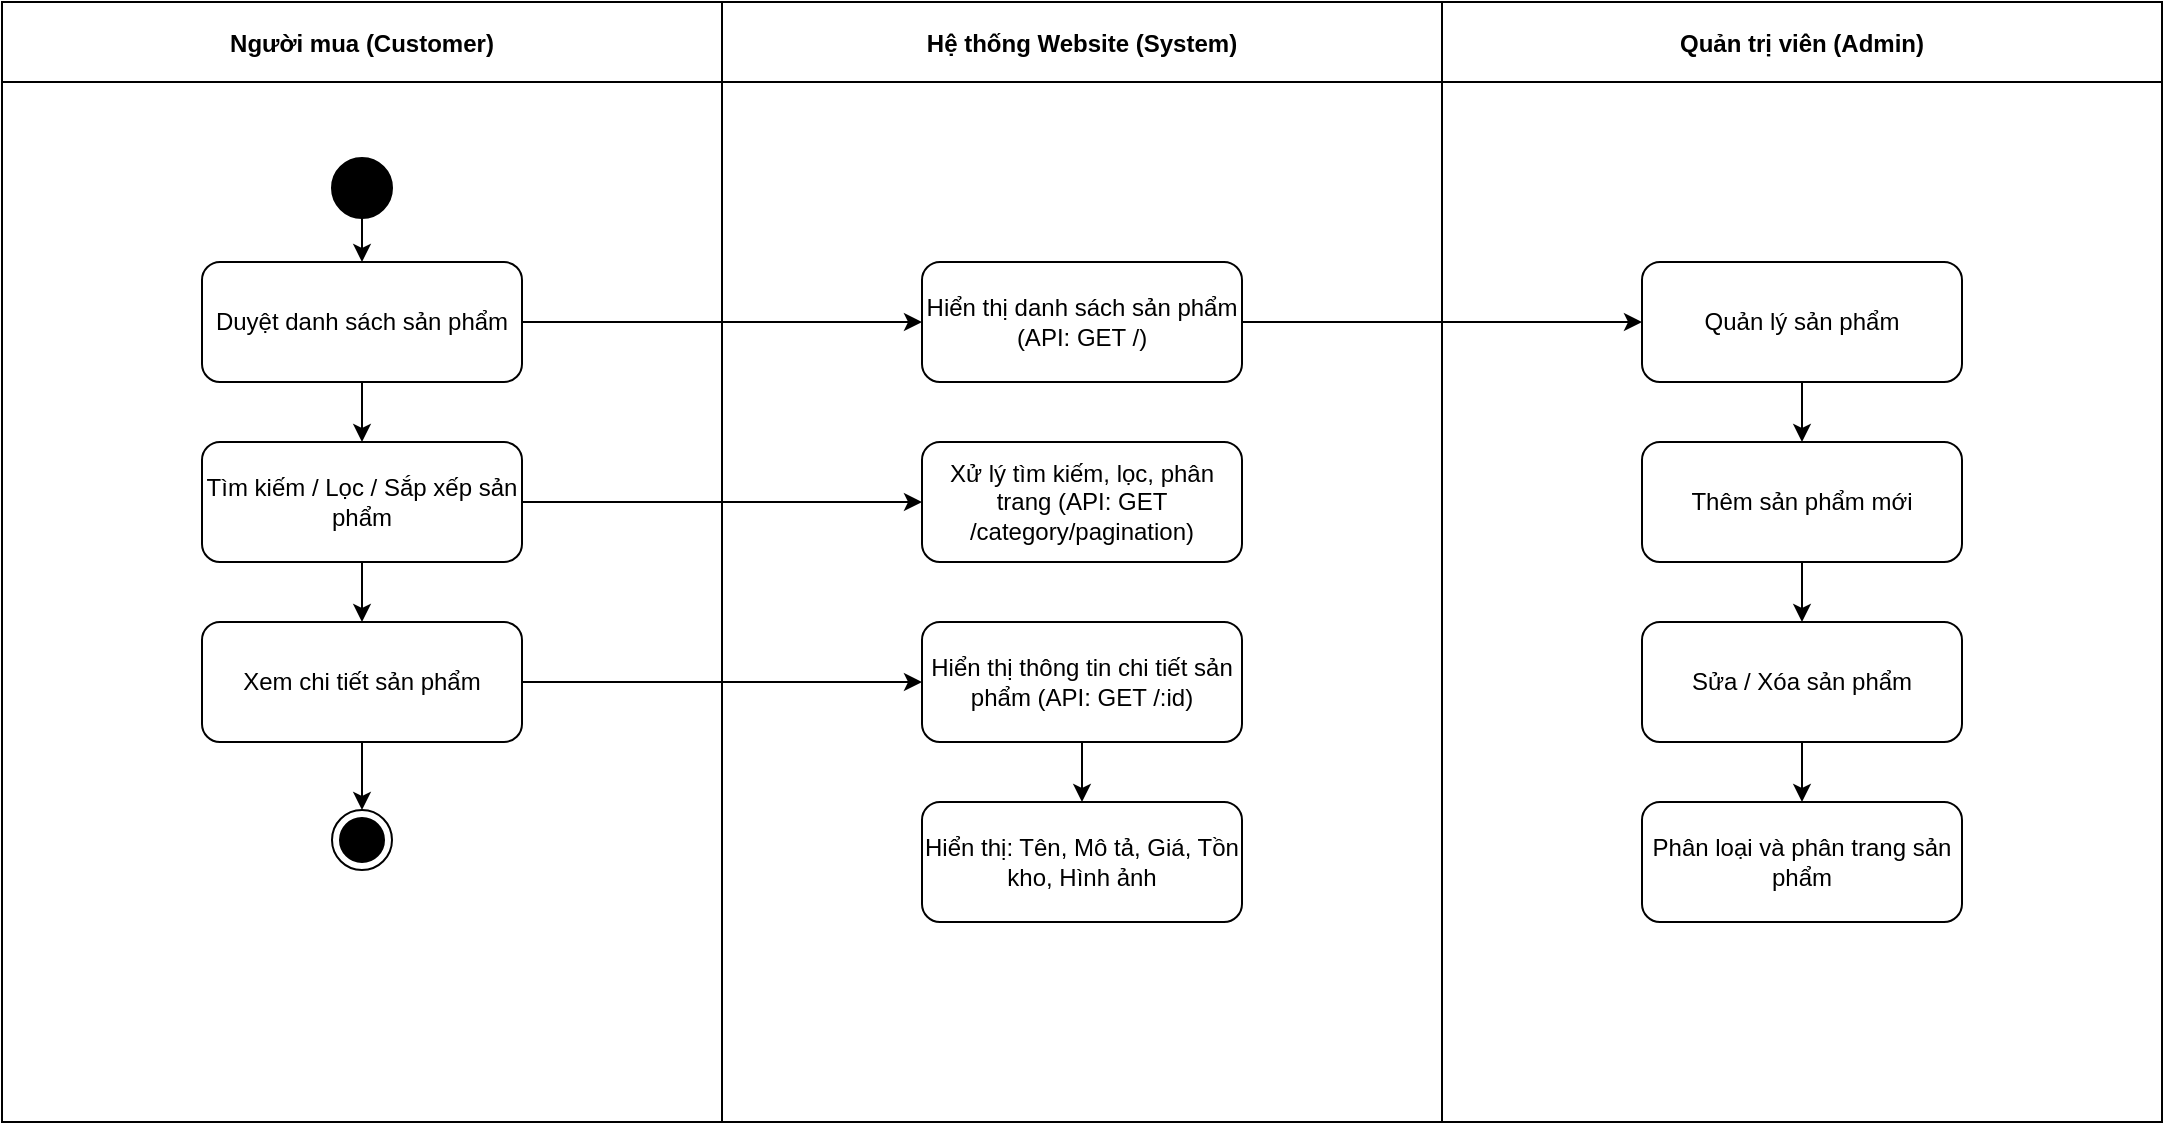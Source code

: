 <mxfile version="28.2.7" pages="4">
  <diagram name="1. Quy trình Danh mục sản phẩm" id="page1">
    <mxGraphModel dx="1246" dy="713" grid="0" gridSize="10" guides="1" tooltips="1" connect="1" arrows="1" fold="1" page="0" pageScale="1" pageWidth="1169" pageHeight="827" math="0" shadow="0">
      <root>
        <mxCell id="0" />
        <mxCell id="1" parent="0" />
        <mxCell id="swimlane-customer" value="Người mua (Customer)" style="swimlane;startSize=40;" parent="1" vertex="1">
          <mxGeometry x="40" y="40" width="360" height="560" as="geometry" />
        </mxCell>
        <mxCell id="browse-products" value="Duyệt danh sách sản phẩm" style="rounded=1;whiteSpace=wrap;html=1;" parent="swimlane-customer" vertex="1">
          <mxGeometry x="100" y="130" width="160" height="60" as="geometry" />
        </mxCell>
        <mxCell id="search-filter" value="Tìm kiếm / Lọc / Sắp xếp sản phẩm" style="rounded=1;whiteSpace=wrap;html=1;" parent="swimlane-customer" vertex="1">
          <mxGeometry x="100" y="220" width="160" height="60" as="geometry" />
        </mxCell>
        <mxCell id="view-detail" value="Xem chi tiết sản phẩm" style="rounded=1;whiteSpace=wrap;html=1;" parent="swimlane-customer" vertex="1">
          <mxGeometry x="100" y="310" width="160" height="60" as="geometry" />
        </mxCell>
        <mxCell id="pdMaPdUw1JlCRbC2kpBL-1" value="" style="ellipse;html=1;shape=endState;fillColor=strokeColor;" vertex="1" parent="swimlane-customer">
          <mxGeometry x="165" y="404" width="30" height="30" as="geometry" />
        </mxCell>
        <mxCell id="pdMaPdUw1JlCRbC2kpBL-2" value="" style="ellipse;fillColor=strokeColor;html=1;" vertex="1" parent="swimlane-customer">
          <mxGeometry x="165" y="78" width="30" height="30" as="geometry" />
        </mxCell>
        <mxCell id="arrow12" value="" style="endArrow=classic;html=1;exitX=0.5;exitY=1;" parent="swimlane-customer" source="view-detail" target="pdMaPdUw1JlCRbC2kpBL-1" edge="1">
          <mxGeometry relative="1" as="geometry">
            <mxPoint x="200" y="370" as="sourcePoint" />
            <mxPoint x="180.0" y="490" as="targetPoint" />
          </mxGeometry>
        </mxCell>
        <mxCell id="swimlane-system" value="Hệ thống Website (System)" style="swimlane;startSize=40;" parent="1" vertex="1">
          <mxGeometry x="400" y="40" width="360" height="560" as="geometry" />
        </mxCell>
        <mxCell id="show-list" value="Hiển thị danh sách sản phẩm (API: GET /)" style="rounded=1;whiteSpace=wrap;html=1;" parent="swimlane-system" vertex="1">
          <mxGeometry x="100" y="130" width="160" height="60" as="geometry" />
        </mxCell>
        <mxCell id="process-search" value="Xử lý tìm kiếm, lọc, phân trang (API: GET /category/pagination)" style="rounded=1;whiteSpace=wrap;html=1;" parent="swimlane-system" vertex="1">
          <mxGeometry x="100" y="220" width="160" height="60" as="geometry" />
        </mxCell>
        <mxCell id="show-detail" value="Hiển thị thông tin chi tiết sản phẩm (API: GET /:id)" style="rounded=1;whiteSpace=wrap;html=1;" parent="swimlane-system" vertex="1">
          <mxGeometry x="100" y="310" width="160" height="60" as="geometry" />
        </mxCell>
        <mxCell id="product-info" value="Hiển thị: Tên, Mô tả, Giá, Tồn kho, Hình ảnh" style="rounded=1;whiteSpace=wrap;html=1;" parent="swimlane-system" vertex="1">
          <mxGeometry x="100" y="400" width="160" height="60" as="geometry" />
        </mxCell>
        <mxCell id="swimlane-admin" value="Quản trị viên (Admin)" style="swimlane;startSize=40;" parent="1" vertex="1">
          <mxGeometry x="760" y="40" width="360" height="560" as="geometry" />
        </mxCell>
        <mxCell id="admin-manage" value="Quản lý sản phẩm" style="rounded=1;whiteSpace=wrap;html=1;" parent="swimlane-admin" vertex="1">
          <mxGeometry x="100" y="130" width="160" height="60" as="geometry" />
        </mxCell>
        <mxCell id="admin-add" value="Thêm sản phẩm mới" style="rounded=1;whiteSpace=wrap;html=1;" parent="swimlane-admin" vertex="1">
          <mxGeometry x="100" y="220" width="160" height="60" as="geometry" />
        </mxCell>
        <mxCell id="admin-edit" value="Sửa / Xóa sản phẩm" style="rounded=1;whiteSpace=wrap;html=1;" parent="swimlane-admin" vertex="1">
          <mxGeometry x="100" y="310" width="160" height="60" as="geometry" />
        </mxCell>
        <mxCell id="admin-categorize" value="Phân loại và phân trang sản phẩm" style="rounded=1;whiteSpace=wrap;html=1;" parent="swimlane-admin" vertex="1">
          <mxGeometry x="100" y="400" width="160" height="60" as="geometry" />
        </mxCell>
        <mxCell id="arrow1" value="" style="endArrow=classic;html=1;exitX=0.5;exitY=1;entryX=0.5;entryY=0;" parent="1" target="browse-products" edge="1">
          <mxGeometry relative="1" as="geometry">
            <mxPoint x="220.0" y="140.0" as="sourcePoint" />
          </mxGeometry>
        </mxCell>
        <mxCell id="arrow2" value="" style="endArrow=classic;html=1;exitX=0.5;exitY=1;entryX=0.5;entryY=0;" parent="1" source="browse-products" target="search-filter" edge="1">
          <mxGeometry relative="1" as="geometry" />
        </mxCell>
        <mxCell id="arrow3" value="" style="endArrow=classic;html=1;exitX=1;exitY=0.5;entryX=0;entryY=0.5;" parent="1" source="browse-products" target="show-list" edge="1">
          <mxGeometry relative="1" as="geometry" />
        </mxCell>
        <mxCell id="arrow4" value="" style="endArrow=classic;html=1;exitX=1;exitY=0.5;entryX=0;entryY=0.5;" parent="1" source="search-filter" target="process-search" edge="1">
          <mxGeometry relative="1" as="geometry" />
        </mxCell>
        <mxCell id="arrow5" value="" style="endArrow=classic;html=1;exitX=0.5;exitY=1;entryX=0.5;entryY=0;" parent="1" source="search-filter" target="view-detail" edge="1">
          <mxGeometry relative="1" as="geometry" />
        </mxCell>
        <mxCell id="arrow6" value="" style="endArrow=classic;html=1;exitX=1;exitY=0.5;entryX=0;entryY=0.5;" parent="1" source="view-detail" target="show-detail" edge="1">
          <mxGeometry relative="1" as="geometry" />
        </mxCell>
        <mxCell id="arrow7" value="" style="endArrow=classic;html=1;exitX=0.5;exitY=1;entryX=0.5;entryY=0;" parent="1" source="show-detail" target="product-info" edge="1">
          <mxGeometry relative="1" as="geometry" />
        </mxCell>
        <mxCell id="arrow9" value="" style="endArrow=classic;html=1;exitX=0.5;exitY=1;entryX=0.5;entryY=0;" parent="1" source="admin-manage" target="admin-add" edge="1">
          <mxGeometry relative="1" as="geometry" />
        </mxCell>
        <mxCell id="arrow10" value="" style="endArrow=classic;html=1;exitX=0.5;exitY=1;entryX=0.5;entryY=0;" parent="1" source="admin-add" target="admin-edit" edge="1">
          <mxGeometry relative="1" as="geometry" />
        </mxCell>
        <mxCell id="arrow11" value="" style="endArrow=classic;html=1;exitX=0.5;exitY=1;entryX=0.5;entryY=0;" parent="1" source="admin-edit" target="admin-categorize" edge="1">
          <mxGeometry relative="1" as="geometry" />
        </mxCell>
        <mxCell id="mtkURLR51YFnrMlDs1Uw-1" value="" style="endArrow=classic;html=1;" edge="1" parent="1" source="show-list" target="admin-manage">
          <mxGeometry relative="1" as="geometry">
            <mxPoint x="702" y="250" as="sourcePoint" />
            <mxPoint x="902" y="250" as="targetPoint" />
          </mxGeometry>
        </mxCell>
      </root>
    </mxGraphModel>
  </diagram>
  <diagram name="2. Quy trình Giỏ hàng" id="page2">
    <mxGraphModel dx="2048" dy="768" grid="0" gridSize="10" guides="1" tooltips="1" connect="1" arrows="1" fold="1" page="0" pageScale="1" pageWidth="1169" pageHeight="827" math="0" shadow="0">
      <root>
        <mxCell id="0" />
        <mxCell id="1" parent="0" />
        <mxCell id="swimlane-customer2" value="Người mua (Customer)" style="swimlane;startSize=40;" parent="1" vertex="1">
          <mxGeometry x="40" y="40" width="400" height="720" as="geometry" />
        </mxCell>
        <mxCell id="browse-products2" value="Xem sản phẩm trong danh mục / chi tiết" style="rounded=1;whiteSpace=wrap;html=1;" parent="swimlane-customer2" vertex="1">
          <mxGeometry x="120" y="130" width="160" height="60" as="geometry" />
        </mxCell>
        <mxCell id="add-to-cart" value="Nhấn &quot;Thêm vào giỏ hàng&quot;" style="rounded=1;whiteSpace=wrap;html=1;" parent="swimlane-customer2" vertex="1">
          <mxGeometry x="120" y="220" width="160" height="60" as="geometry" />
        </mxCell>
        <mxCell id="view-cart" value="Xem giỏ hàng" style="rounded=1;whiteSpace=wrap;html=1;" parent="swimlane-customer2" vertex="1">
          <mxGeometry x="120" y="380" width="160" height="60" as="geometry" />
        </mxCell>
        <mxCell id="decision-delete" value="Xóa sản phẩm?" style="rhombus;whiteSpace=wrap;html=1;" parent="swimlane-customer2" vertex="1">
          <mxGeometry x="140" y="470" width="120" height="80" as="geometry" />
        </mxCell>
        <mxCell id="remove-product" value="Xóa sản phẩm khỏi giỏ" style="rounded=1;whiteSpace=wrap;html=1;" parent="swimlane-customer2" vertex="1">
          <mxGeometry x="120" y="580" width="160" height="60" as="geometry" />
        </mxCell>
        <mxCell id="stNNj4Suh8GQfRIrMgKi-1" value="" style="ellipse;html=1;shape=endState;fillColor=strokeColor;" vertex="1" parent="swimlane-customer2">
          <mxGeometry x="185" y="665" width="30" height="30" as="geometry" />
        </mxCell>
        <mxCell id="arrow2-10" value="Không" style="endArrow=classic;html=1;exitX=0;exitY=0.5;" parent="swimlane-customer2" source="decision-delete" target="stNNj4Suh8GQfRIrMgKi-1" edge="1">
          <mxGeometry relative="1" as="geometry">
            <Array as="points">
              <mxPoint x="40" y="510" />
              <mxPoint x="40" y="680" />
            </Array>
            <mxPoint x="180.0" y="680" as="targetPoint" />
          </mxGeometry>
        </mxCell>
        <mxCell id="arrow2-11" value="" style="endArrow=classic;html=1;exitX=0.5;exitY=1;entryX=0.5;entryY=0;entryDx=0;entryDy=0;" parent="swimlane-customer2" source="remove-product" target="stNNj4Suh8GQfRIrMgKi-1" edge="1">
          <mxGeometry relative="1" as="geometry">
            <mxPoint x="200.0" y="660" as="targetPoint" />
          </mxGeometry>
        </mxCell>
        <mxCell id="stNNj4Suh8GQfRIrMgKi-2" value="" style="ellipse;fillColor=strokeColor;html=1;" vertex="1" parent="swimlane-customer2">
          <mxGeometry x="185.0" y="76" width="30" height="30" as="geometry" />
        </mxCell>
        <mxCell id="arrow2-1" value="" style="endArrow=classic;html=1;exitX=0.5;exitY=1;entryX=0.5;entryY=0;" parent="swimlane-customer2" source="stNNj4Suh8GQfRIrMgKi-2" target="browse-products2" edge="1">
          <mxGeometry relative="1" as="geometry">
            <mxPoint x="200.0" y="100" as="sourcePoint" />
          </mxGeometry>
        </mxCell>
        <mxCell id="swimlane-system2" value="Hệ thống Website (System)" style="swimlane;startSize=40;" parent="1" vertex="1">
          <mxGeometry x="440" y="40" width="400" height="720" as="geometry" />
        </mxCell>
        <mxCell id="save-to-localstorage" value="Lưu vào localStorage (&quot;carts&quot;)" style="rounded=1;whiteSpace=wrap;html=1;" parent="swimlane-system2" vertex="1">
          <mxGeometry x="120" y="220" width="160" height="60" as="geometry" />
        </mxCell>
        <mxCell id="update-cart-ui" value="Cập nhật Redux state và UI giỏ hàng" style="rounded=1;whiteSpace=wrap;html=1;" parent="swimlane-system2" vertex="1">
          <mxGeometry x="120" y="310" width="160" height="60" as="geometry" />
        </mxCell>
        <mxCell id="show-cart-summary" value="Hiển thị tóm tắt giỏ hàng:&lt;div&gt;- Danh sách sản phẩm&lt;br&gt;- Tổng tiền&lt;br&gt;- Phí ship&lt;br&gt;- Khuyến mãi&lt;br&gt;- Tổng đơn hàng&lt;/div&gt;" style="rounded=1;whiteSpace=wrap;html=1;" parent="swimlane-system2" vertex="1">
          <mxGeometry x="100" y="380" width="200" height="100" as="geometry" />
        </mxCell>
        <mxCell id="update-total" value="Cập nhật lại tổng tiền (Sum_Price function)" style="rounded=1;whiteSpace=wrap;html=1;" parent="swimlane-system2" vertex="1">
          <mxGeometry x="120" y="580" width="160" height="60" as="geometry" />
        </mxCell>
        <mxCell id="arrow2-2" value="" style="endArrow=classic;html=1;exitX=0.5;exitY=1;entryX=0.5;entryY=0;" parent="1" source="browse-products2" target="add-to-cart" edge="1">
          <mxGeometry relative="1" as="geometry" />
        </mxCell>
        <mxCell id="arrow2-3" value="" style="endArrow=classic;html=1;exitX=1;exitY=0.5;entryX=0;entryY=0.5;" parent="1" source="add-to-cart" target="save-to-localstorage" edge="1">
          <mxGeometry relative="1" as="geometry" />
        </mxCell>
        <mxCell id="arrow2-4" value="" style="endArrow=classic;html=1;exitX=0.5;exitY=1;entryX=0.5;entryY=0;" parent="1" source="save-to-localstorage" target="update-cart-ui" edge="1">
          <mxGeometry relative="1" as="geometry" />
        </mxCell>
        <mxCell id="arrow2-5" value="" style="endArrow=classic;html=1;exitX=0;exitY=0.5;entryX=0.5;entryY=0;" parent="1" source="update-cart-ui" target="view-cart" edge="1">
          <mxGeometry relative="1" as="geometry" />
        </mxCell>
        <mxCell id="arrow2-6" value="" style="endArrow=classic;html=1;exitX=1;exitY=0.5;entryX=0;entryY=0.5;" parent="1" source="view-cart" target="show-cart-summary" edge="1">
          <mxGeometry relative="1" as="geometry" />
        </mxCell>
        <mxCell id="arrow2-7" value="" style="endArrow=classic;html=1;exitX=0.5;exitY=1;entryX=0.5;entryY=0;" parent="1" source="view-cart" target="decision-delete" edge="1">
          <mxGeometry relative="1" as="geometry" />
        </mxCell>
        <mxCell id="arrow2-8" value="Có" style="endArrow=classic;html=1;exitX=0.5;exitY=1;entryX=0.5;entryY=0;" parent="1" source="decision-delete" target="remove-product" edge="1">
          <mxGeometry relative="1" as="geometry" />
        </mxCell>
        <mxCell id="arrow2-9" value="" style="endArrow=classic;html=1;exitX=1;exitY=0.5;entryX=0;entryY=0.5;" parent="1" source="remove-product" target="update-total" edge="1">
          <mxGeometry relative="1" as="geometry" />
        </mxCell>
      </root>
    </mxGraphModel>
  </diagram>
  <diagram name="3. Quy trình Bán hàng (Đặt hàng + Thanh toán)" id="page3">
    <mxGraphModel dx="2662" dy="998" grid="0" gridSize="10" guides="1" tooltips="1" connect="1" arrows="1" fold="1" page="0" pageScale="1" pageWidth="1169" pageHeight="1400" math="0" shadow="0">
      <root>
        <mxCell id="0" />
        <mxCell id="1" parent="0" />
        <mxCell id="swimlane-customer3" value="Người mua (Customer)" style="swimlane;startSize=40;" parent="1" vertex="1">
          <mxGeometry x="40" y="40" width="340" height="1300" as="geometry" />
        </mxCell>
        <mxCell id="goto-checkout" value="Vào trang Checkout" style="rounded=1;whiteSpace=wrap;html=1;" parent="swimlane-customer3" vertex="1">
          <mxGeometry x="90" y="130" width="160" height="60" as="geometry" />
        </mxCell>
        <mxCell id="enter-info" value="Nhập thông tin:\n- Họ tên\n- Số điện thoại\n- Địa chỉ\n- Email" style="rounded=1;whiteSpace=wrap;html=1;" parent="swimlane-customer3" vertex="1">
          <mxGeometry x="90" y="220" width="160" height="80" as="geometry" />
        </mxCell>
        <mxCell id="choose-payment" value="Chọn phương thức thanh toán" style="rhombus;whiteSpace=wrap;html=1;" parent="swimlane-customer3" vertex="1">
          <mxGeometry x="100" y="420" width="140" height="100" as="geometry" />
        </mxCell>
        <mxCell id="paypal-payment" value="Thanh toán qua PayPal" style="rounded=1;whiteSpace=wrap;html=1;" parent="swimlane-customer3" vertex="1">
          <mxGeometry x="20" y="570" width="130" height="60" as="geometry" />
        </mxCell>
        <mxCell id="cod-payment" value="Thanh toán COD (Khi nhận hàng)" style="rounded=1;whiteSpace=wrap;html=1;" parent="swimlane-customer3" vertex="1">
          <mxGeometry x="190" y="570" width="130" height="60" as="geometry" />
        </mxCell>
        <mxCell id="confirm-order" value="Xác nhận đặt hàng" style="rounded=1;whiteSpace=wrap;html=1;" parent="swimlane-customer3" vertex="1">
          <mxGeometry x="90" y="760" width="160" height="60" as="geometry" />
        </mxCell>
        <mxCell id="receive-email" value="Nhận email xác nhận đơn hàng" style="rounded=1;whiteSpace=wrap;html=1;" parent="swimlane-customer3" vertex="1">
          <mxGeometry x="90" y="1050" width="160" height="60" as="geometry" />
        </mxCell>
        <mxCell id="track-order" value="Theo dõi tình trạng đơn hàng" style="rounded=1;whiteSpace=wrap;html=1;" parent="swimlane-customer3" vertex="1">
          <mxGeometry x="90" y="1140" width="160" height="60" as="geometry" />
        </mxCell>
        <mxCell id="6RuFkRc0bBdisA8JPVy1-1" value="" style="ellipse;fillColor=strokeColor;html=1;" vertex="1" parent="swimlane-customer3">
          <mxGeometry x="155" y="61" width="30" height="30" as="geometry" />
        </mxCell>
        <mxCell id="arrow3-1" value="" style="endArrow=classic;html=1;entryX=0.5;entryY=0;" parent="swimlane-customer3" source="6RuFkRc0bBdisA8JPVy1-1" target="goto-checkout" edge="1">
          <mxGeometry relative="1" as="geometry">
            <mxPoint x="170" y="100.0" as="sourcePoint" />
          </mxGeometry>
        </mxCell>
        <mxCell id="6RuFkRc0bBdisA8JPVy1-5" value="" style="ellipse;html=1;shape=endState;fillColor=strokeColor;" vertex="1" parent="swimlane-customer3">
          <mxGeometry x="155" y="1241" width="30" height="30" as="geometry" />
        </mxCell>
        <mxCell id="arrow3-24" value="" style="endArrow=classic;html=1;exitX=0.5;exitY=1;" parent="swimlane-customer3" source="track-order" target="6RuFkRc0bBdisA8JPVy1-5" edge="1">
          <mxGeometry relative="1" as="geometry">
            <mxPoint x="170" y="1230" as="targetPoint" />
          </mxGeometry>
        </mxCell>
        <mxCell id="swimlane-system3" value="Hệ thống Website (System)" style="swimlane;startSize=40;" parent="1" vertex="1">
          <mxGeometry x="380" y="40" width="380" height="1300" as="geometry" />
        </mxCell>
        <mxCell id="show-checkout-form" value="Hiển thị form thông tin giao hàng" style="rounded=1;whiteSpace=wrap;html=1;" parent="swimlane-system3" vertex="1">
          <mxGeometry x="110" y="130" width="160" height="60" as="geometry" />
        </mxCell>
        <mxCell id="show-address-map" value="Hiển thị bản đồ chọn địa chỉ (Google Maps API)" style="rounded=1;whiteSpace=wrap;html=1;" parent="swimlane-system3" vertex="1">
          <mxGeometry x="110" y="220" width="160" height="60" as="geometry" />
        </mxCell>
        <mxCell id="calculate-shipping" value="Tính phí vận chuyển dựa trên khoảng cách (MapComponent)" style="rounded=1;whiteSpace=wrap;html=1;" parent="swimlane-system3" vertex="1">
          <mxGeometry x="110" y="310" width="160" height="80" as="geometry" />
        </mxCell>
        <mxCell id="validate-info" value="Kiểm tra thông tin hợp lệ (validation)" style="rounded=1;whiteSpace=wrap;html=1;" parent="swimlane-system3" vertex="1">
          <mxGeometry x="110" y="420" width="160" height="60" as="geometry" />
        </mxCell>
        <mxCell id="process-paypal" value="Xử lý thanh toán PayPal (Paypal Component)" style="rounded=1;whiteSpace=wrap;html=1;" parent="swimlane-system3" vertex="1">
          <mxGeometry x="30" y="650" width="140" height="70" as="geometry" />
        </mxCell>
        <mxCell id="process-momo" value="Hỗ trợ thanh toán MoMo (MoMo Component)" style="rounded=1;whiteSpace=wrap;html=1;" parent="swimlane-system3" vertex="1">
          <mxGeometry x="210" y="650" width="140" height="70" as="geometry" />
        </mxCell>
        <mxCell id="check-stock" value="Kiểm tra tồn kho sản phẩm" style="rounded=1;whiteSpace=wrap;html=1;" parent="swimlane-system3" vertex="1">
          <mxGeometry x="110" y="760" width="160" height="60" as="geometry" />
        </mxCell>
        <mxCell id="create-order" value="Tạo đơn hàng (API: POST /order)" style="rounded=1;whiteSpace=wrap;html=1;" parent="swimlane-system3" vertex="1">
          <mxGeometry x="110" y="850" width="160" height="60" as="geometry" />
        </mxCell>
        <mxCell id="create-detail-order" value="Tạo chi tiết đơn hàng (Detail_Order model)" style="rounded=1;whiteSpace=wrap;html=1;" parent="swimlane-system3" vertex="1">
          <mxGeometry x="110" y="940" width="160" height="60" as="geometry" />
        </mxCell>
        <mxCell id="send-email" value="Gửi email xác nhận (API: POST /email, mailer.js)" style="rounded=1;whiteSpace=wrap;html=1;" parent="swimlane-system3" vertex="1">
          <mxGeometry x="110" y="1050" width="160" height="60" as="geometry" />
        </mxCell>
        <mxCell id="update-order-db" value="Lưu trạng thái đơn hàng vào DB (MongoDB)" style="rounded=1;whiteSpace=wrap;html=1;" parent="swimlane-system3" vertex="1">
          <mxGeometry x="110" y="1140" width="160" height="60" as="geometry" />
        </mxCell>
        <mxCell id="swimlane-admin3" value="Quản trị viên (Admin)" style="swimlane;startSize=40;" parent="1" vertex="1">
          <mxGeometry x="760" y="40" width="360" height="1300" as="geometry" />
        </mxCell>
        <mxCell id="view-orders" value="Xem danh sách đơn hàng (API: GET /order/:id)" style="rounded=1;whiteSpace=wrap;html=1;" parent="swimlane-admin3" vertex="1">
          <mxGeometry x="100" y="850" width="160" height="60" as="geometry" />
        </mxCell>
        <mxCell id="update-order-status" value="Cập nhật trạng thái đơn hàng:&lt;div&gt;- Đang xử lý&lt;/div&gt;&lt;div&gt;- Đang giao&amp;nbsp;&lt;/div&gt;&lt;div&gt;- Đã giao&lt;/div&gt;&lt;div&gt;- Hủy&lt;/div&gt;" style="rounded=1;whiteSpace=wrap;html=1;" parent="swimlane-admin3" vertex="1">
          <mxGeometry x="92" y="940" width="176" height="100" as="geometry" />
        </mxCell>
        <mxCell id="manage-delivery" value="Quản lý giao hàng (Delivery model)" style="rounded=1;whiteSpace=wrap;html=1;" parent="swimlane-admin3" vertex="1">
          <mxGeometry x="100" y="1070" width="160" height="60" as="geometry" />
        </mxCell>
        <mxCell id="track-status" value="Theo dõi trạng thái giao hàng" style="rounded=1;whiteSpace=wrap;html=1;" parent="swimlane-admin3" vertex="1">
          <mxGeometry x="100" y="1160" width="160" height="60" as="geometry" />
        </mxCell>
        <mxCell id="arrow3-2" value="" style="endArrow=classic;html=1;exitX=1;exitY=0.5;entryX=0;entryY=0.5;" parent="1" source="goto-checkout" target="show-checkout-form" edge="1">
          <mxGeometry relative="1" as="geometry" />
        </mxCell>
        <mxCell id="arrow3-3" value="" style="endArrow=classic;html=1;exitX=0.5;exitY=1;entryX=0.5;entryY=0;" parent="1" source="goto-checkout" target="enter-info" edge="1">
          <mxGeometry relative="1" as="geometry" />
        </mxCell>
        <mxCell id="arrow3-4" value="" style="endArrow=classic;html=1;exitX=1;exitY=0.5;entryX=0;entryY=0.5;" parent="1" source="enter-info" target="show-address-map" edge="1">
          <mxGeometry relative="1" as="geometry" />
        </mxCell>
        <mxCell id="arrow3-5" value="" style="endArrow=classic;html=1;exitX=0.5;exitY=1;entryX=0.5;entryY=0;" parent="1" source="show-address-map" target="calculate-shipping" edge="1">
          <mxGeometry relative="1" as="geometry" />
        </mxCell>
        <mxCell id="arrow3-6" value="" style="endArrow=classic;html=1;exitX=0;exitY=0.5;entryX=0.5;entryY=0;" parent="1" source="calculate-shipping" target="choose-payment" edge="1">
          <mxGeometry relative="1" as="geometry" />
        </mxCell>
        <mxCell id="arrow3-7" value="" style="endArrow=classic;html=1;exitX=1;exitY=0.5;entryX=0;entryY=0.5;" parent="1" source="choose-payment" target="validate-info" edge="1">
          <mxGeometry relative="1" as="geometry" />
        </mxCell>
        <mxCell id="arrow3-8" value="PayPal" style="endArrow=classic;html=1;exitX=0;exitY=1;entryX=0.5;entryY=0;" parent="1" source="choose-payment" target="paypal-payment" edge="1">
          <mxGeometry relative="1" as="geometry" />
        </mxCell>
        <mxCell id="arrow3-9" value="COD / MoMo" style="endArrow=classic;html=1;exitX=1;exitY=1;entryX=0.5;entryY=0;" parent="1" source="choose-payment" target="cod-payment" edge="1">
          <mxGeometry relative="1" as="geometry" />
        </mxCell>
        <mxCell id="arrow3-10" value="" style="endArrow=classic;html=1;exitX=0.5;exitY=1;entryX=0;entryY=0.5;" parent="1" source="paypal-payment" target="process-paypal" edge="1">
          <mxGeometry relative="1" as="geometry" />
        </mxCell>
        <mxCell id="arrow3-11" value="" style="endArrow=classic;html=1;exitX=0.5;exitY=1;entryX=0.5;entryY=0;entryDx=0;entryDy=0;" parent="1" source="cod-payment" target="process-momo" edge="1">
          <mxGeometry relative="1" as="geometry" />
        </mxCell>
        <mxCell id="arrow3-12" value="" style="endArrow=classic;html=1;exitX=0.5;exitY=1;entryX=0.5;entryY=0;entryDx=0;entryDy=0;" parent="1" source="process-paypal" target="confirm-order" edge="1">
          <mxGeometry relative="1" as="geometry" />
        </mxCell>
        <mxCell id="arrow3-13" value="" style="endArrow=classic;html=1;exitX=0.5;exitY=1;" parent="1" source="process-momo" target="confirm-order" edge="1">
          <mxGeometry relative="1" as="geometry">
            <mxPoint x="330" y="799" as="targetPoint" />
          </mxGeometry>
        </mxCell>
        <mxCell id="arrow3-14" value="" style="endArrow=classic;html=1;exitX=1;exitY=0.5;entryX=0;entryY=0.5;" parent="1" source="confirm-order" target="check-stock" edge="1">
          <mxGeometry relative="1" as="geometry" />
        </mxCell>
        <mxCell id="arrow3-15" value="" style="endArrow=classic;html=1;exitX=0.5;exitY=1;entryX=0.5;entryY=0;" parent="1" source="check-stock" target="create-order" edge="1">
          <mxGeometry relative="1" as="geometry" />
        </mxCell>
        <mxCell id="arrow3-17" value="" style="endArrow=classic;html=1;exitX=0.5;exitY=1;entryX=0.5;entryY=0;" parent="1" source="create-order" target="create-detail-order" edge="1">
          <mxGeometry relative="1" as="geometry" />
        </mxCell>
        <mxCell id="arrow3-18" value="" style="endArrow=classic;html=1;exitX=0.5;exitY=1;entryX=0.5;entryY=0;" parent="1" source="create-detail-order" target="send-email" edge="1">
          <mxGeometry relative="1" as="geometry" />
        </mxCell>
        <mxCell id="arrow3-19" value="" style="endArrow=classic;html=1;exitX=0;exitY=0.5;entryX=1;entryY=0.5;" parent="1" source="send-email" target="receive-email" edge="1">
          <mxGeometry relative="1" as="geometry" />
        </mxCell>
        <mxCell id="arrow3-20" value="" style="endArrow=classic;html=1;exitX=0.5;exitY=1;entryX=0.5;entryY=0;" parent="1" source="send-email" target="update-order-db" edge="1">
          <mxGeometry relative="1" as="geometry" />
        </mxCell>
        <mxCell id="arrow3-22" value="" style="endArrow=classic;html=1;exitX=0;exitY=0.5;entryX=1;entryY=0.5;" parent="1" source="track-status" target="track-order" edge="1">
          <mxGeometry relative="1" as="geometry">
            <Array as="points">
              <mxPoint x="559" y="1277" />
            </Array>
          </mxGeometry>
        </mxCell>
        <mxCell id="arrow3-23" value="" style="endArrow=classic;html=1;exitX=0.5;exitY=1;entryX=0.5;entryY=0;" parent="1" source="receive-email" target="track-order" edge="1">
          <mxGeometry relative="1" as="geometry" />
        </mxCell>
        <mxCell id="arrow3-25" value="" style="endArrow=classic;html=1;exitX=0.5;exitY=1;entryX=0.5;entryY=0;" parent="1" source="view-orders" target="update-order-status" edge="1">
          <mxGeometry relative="1" as="geometry" />
        </mxCell>
        <mxCell id="arrow3-26" value="" style="endArrow=classic;html=1;exitX=0.5;exitY=1;entryX=0.5;entryY=0;" parent="1" source="update-order-status" target="manage-delivery" edge="1">
          <mxGeometry relative="1" as="geometry" />
        </mxCell>
        <mxCell id="arrow3-27" value="" style="endArrow=classic;html=1;exitX=0.5;exitY=1;entryX=0.5;entryY=0;" parent="1" source="manage-delivery" target="track-status" edge="1">
          <mxGeometry relative="1" as="geometry" />
        </mxCell>
        <mxCell id="6RuFkRc0bBdisA8JPVy1-3" value="" style="endArrow=classic;html=1;" edge="1" parent="1" source="update-order-db" target="track-status">
          <mxGeometry relative="1" as="geometry">
            <mxPoint x="950" y="1159" as="sourcePoint" />
            <mxPoint x="750" y="1159" as="targetPoint" />
          </mxGeometry>
        </mxCell>
        <mxCell id="6RuFkRc0bBdisA8JPVy1-4" value="" style="endArrow=classic;html=1;" edge="1" parent="1" source="create-order" target="view-orders">
          <mxGeometry relative="1" as="geometry">
            <mxPoint x="697" y="942" as="sourcePoint" />
            <mxPoint x="907" y="954" as="targetPoint" />
          </mxGeometry>
        </mxCell>
      </root>
    </mxGraphModel>
  </diagram>
  <diagram name="4. Quy trình Xác nhận Email" id="page4">
    <mxGraphModel dx="1901" dy="713" grid="0" gridSize="10" guides="1" tooltips="1" connect="1" arrows="1" fold="1" page="0" pageScale="1" pageWidth="1169" pageHeight="827" math="0" shadow="0">
      <root>
        <mxCell id="0" />
        <mxCell id="1" parent="0" />
        <mxCell id="swimlane-customer4" value="Người mua (Customer)" style="swimlane;startSize=40;" parent="1" vertex="1">
          <mxGeometry x="40" y="40" width="360" height="720" as="geometry" />
        </mxCell>
        <mxCell id="receive-email-cus" value="Nhận email trong hộp thư" style="rounded=1;whiteSpace=wrap;html=1;" parent="swimlane-customer4" vertex="1">
          <mxGeometry x="100" y="300" width="160" height="60" as="geometry" />
        </mxCell>
        <mxCell id="view-email" value="Xem thông tin đơn hàng:&lt;div&gt;- Danh sách sản phẩm&lt;/div&gt;&lt;div&gt;- Mã đơn hàng&lt;/div&gt;&lt;div&gt;- Địa chỉ giao hàng&lt;/div&gt;&lt;div&gt;- Phương thức thanh toán&lt;/div&gt;&lt;div&gt;- Tổng tiền&lt;/div&gt;" style="rounded=1;whiteSpace=wrap;html=1;" parent="swimlane-customer4" vertex="1">
          <mxGeometry x="90" y="410" width="180" height="120" as="geometry" />
        </mxCell>
        <mxCell id="track-via-email" value="Theo dõi tình trạng đơn hàng qua email" style="rounded=1;whiteSpace=wrap;html=1;" parent="swimlane-customer4" vertex="1">
          <mxGeometry x="100" y="570" width="160" height="60" as="geometry" />
        </mxCell>
        <mxCell id="wKqHdRLLKflESSqN6Z4U-1" value="" style="ellipse;html=1;shape=endState;fillColor=strokeColor;" vertex="1" parent="swimlane-customer4">
          <mxGeometry x="165" y="670" width="30" height="30" as="geometry" />
        </mxCell>
        <mxCell id="arrow4-10" value="" style="endArrow=classic;html=1;exitX=0.5;exitY=1;" parent="swimlane-customer4" source="track-via-email" target="wKqHdRLLKflESSqN6Z4U-1" edge="1">
          <mxGeometry relative="1" as="geometry">
            <mxPoint x="180.0" y="660" as="targetPoint" />
          </mxGeometry>
        </mxCell>
        <mxCell id="swimlane-system4" value="Hệ thống Website (System)" style="swimlane;startSize=40;" parent="1" vertex="1">
          <mxGeometry x="400" y="40" width="400" height="720" as="geometry" />
        </mxCell>
        <mxCell id="order-confirmed" value="Đơn hàng được xác nhận thành công" style="rounded=1;whiteSpace=wrap;html=1;" parent="swimlane-system4" vertex="1">
          <mxGeometry x="120" y="130" width="160" height="60" as="geometry" />
        </mxCell>
        <mxCell id="get-cart-details" value="Lấy chi tiết đơn hàng từ DB (Detail_Order.find)" style="rounded=1;whiteSpace=wrap;html=1;" parent="swimlane-system4" vertex="1">
          <mxGeometry x="120" y="220" width="160" height="60" as="geometry" />
        </mxCell>
        <mxCell id="build-email-html" value="Xây dựng nội dung HTML email:&lt;div&gt;- Bảng sản phẩm&lt;/div&gt;&lt;div&gt;- Hình ảnh&lt;/div&gt;&lt;div&gt;- Giá và số lượng&lt;/div&gt;" style="rounded=1;whiteSpace=wrap;html=1;" parent="swimlane-system4" vertex="1">
          <mxGeometry x="110" y="310" width="180" height="80" as="geometry" />
        </mxCell>
        <mxCell id="add-order-info" value="Thêm thông tin:&lt;div&gt;- Mã đơn hàng&lt;/div&gt;&lt;div&gt;- Họ tên, SĐT, địa chỉ&lt;/div&gt;&lt;div&gt;- Phương thức thanh toán&lt;/div&gt;&lt;div&gt;- Phí vận chuyển&lt;/div&gt;&lt;div&gt;- Tổng thanh toán&lt;/div&gt;" style="rounded=1;whiteSpace=wrap;html=1;" parent="swimlane-system4" vertex="1">
          <mxGeometry x="100" y="420" width="200" height="120" as="geometry" />
        </mxCell>
        <mxCell id="send-email-node" value="Gửi email qua SMTP (mailer.sendMail)&lt;div&gt;Host: smtp.gmail.com&lt;/div&gt;" style="rounded=1;whiteSpace=wrap;html=1;" parent="swimlane-system4" vertex="1">
          <mxGeometry x="120" y="570" width="160" height="60" as="geometry" />
        </mxCell>
        <mxCell id="wKqHdRLLKflESSqN6Z4U-2" value="" style="ellipse;fillColor=strokeColor;html=1;" vertex="1" parent="swimlane-system4">
          <mxGeometry x="185" y="67" width="30" height="30" as="geometry" />
        </mxCell>
        <mxCell id="arrow4-1" value="" style="endArrow=classic;html=1;entryX=0.5;entryY=0;exitX=0.5;exitY=1;exitDx=0;exitDy=0;" parent="swimlane-system4" source="wKqHdRLLKflESSqN6Z4U-2" target="order-confirmed" edge="1">
          <mxGeometry relative="1" as="geometry">
            <mxPoint x="203" y="106" as="sourcePoint" />
          </mxGeometry>
        </mxCell>
        <mxCell id="arrow4-2" value="" style="endArrow=classic;html=1;exitX=0.5;exitY=1;entryX=0.5;entryY=0;" parent="1" source="order-confirmed" target="get-cart-details" edge="1">
          <mxGeometry relative="1" as="geometry" />
        </mxCell>
        <mxCell id="arrow4-3" value="" style="endArrow=classic;html=1;exitX=0.5;exitY=1;entryX=0.5;entryY=0;" parent="1" source="get-cart-details" target="build-email-html" edge="1">
          <mxGeometry relative="1" as="geometry" />
        </mxCell>
        <mxCell id="arrow4-4" value="" style="endArrow=classic;html=1;exitX=0;exitY=0.5;entryX=1;entryY=0.5;" parent="1" source="build-email-html" target="receive-email-cus" edge="1">
          <mxGeometry relative="1" as="geometry">
            <Array as="points">
              <mxPoint x="470" y="370" />
            </Array>
          </mxGeometry>
        </mxCell>
        <mxCell id="arrow4-5" value="" style="endArrow=classic;html=1;exitX=0.5;exitY=1;entryX=0.5;entryY=0;" parent="1" source="build-email-html" target="add-order-info" edge="1">
          <mxGeometry relative="1" as="geometry" />
        </mxCell>
        <mxCell id="arrow4-6" value="" style="endArrow=classic;html=1;exitX=0.5;exitY=1;entryX=0.5;entryY=0;" parent="1" source="add-order-info" target="send-email-node" edge="1">
          <mxGeometry relative="1" as="geometry" />
        </mxCell>
        <mxCell id="arrow4-7" value="" style="endArrow=classic;html=1;exitX=0.5;exitY=1;entryX=0.5;entryY=0;" parent="1" source="receive-email-cus" target="view-email" edge="1">
          <mxGeometry relative="1" as="geometry" />
        </mxCell>
        <mxCell id="arrow4-8" value="" style="endArrow=classic;html=1;exitX=0.5;exitY=1;entryX=0.5;entryY=0;" parent="1" source="view-email" target="track-via-email" edge="1">
          <mxGeometry relative="1" as="geometry" />
        </mxCell>
        <mxCell id="arrow4-9" value="" style="endArrow=classic;html=1;exitX=0;exitY=0.5;entryX=1;entryY=0.5;" parent="1" source="send-email-node" target="track-via-email" edge="1">
          <mxGeometry relative="1" as="geometry" />
        </mxCell>
      </root>
    </mxGraphModel>
  </diagram>
</mxfile>
